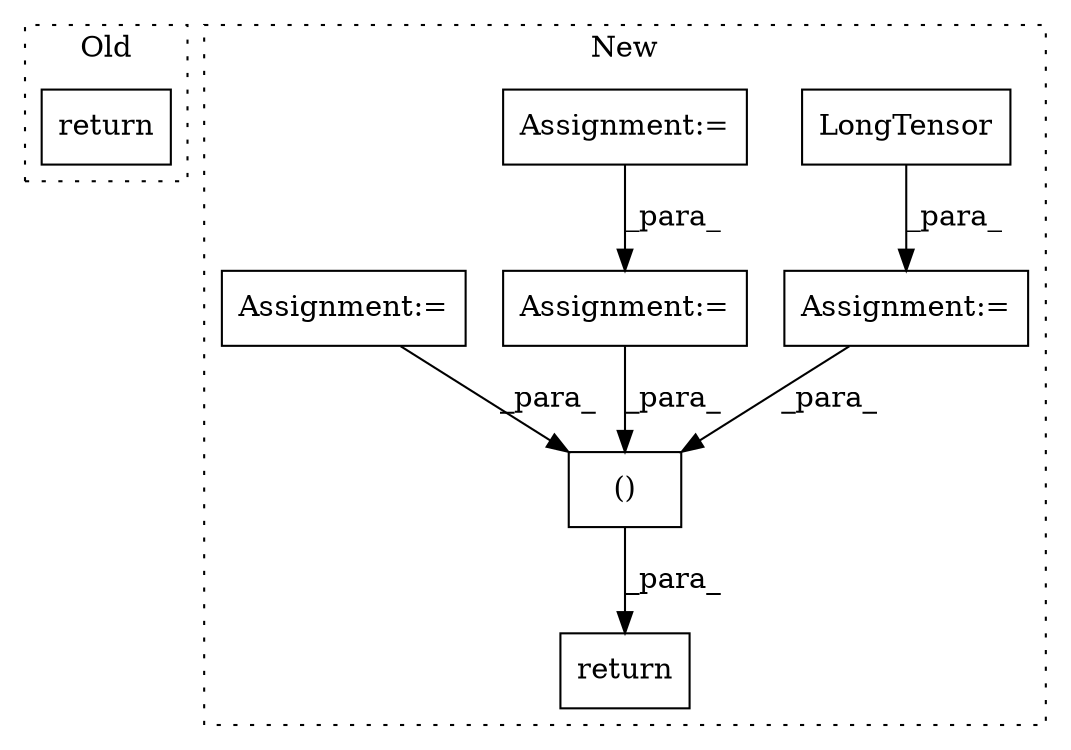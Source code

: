 digraph G {
subgraph cluster0 {
1 [label="return" a="41" s="693" l="7" shape="box"];
label = "Old";
style="dotted";
}
subgraph cluster1 {
2 [label="LongTensor" a="32" s="931,960" l="11,1" shape="box"];
3 [label="return" a="41" s="1065" l="12" shape="box"];
4 [label="Assignment:=" a="7" s="924" l="1" shape="box"];
5 [label="Assignment:=" a="7" s="693" l="1" shape="box"];
6 [label="Assignment:=" a="7" s="1032" l="1" shape="box"];
7 [label="Assignment:=" a="7" s="751" l="1" shape="box"];
8 [label="()" a="106" s="1077" l="22" shape="box"];
label = "New";
style="dotted";
}
2 -> 4 [label="_para_"];
4 -> 8 [label="_para_"];
5 -> 6 [label="_para_"];
6 -> 8 [label="_para_"];
7 -> 8 [label="_para_"];
8 -> 3 [label="_para_"];
}